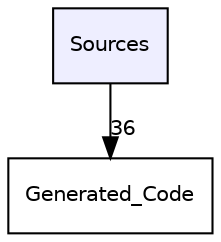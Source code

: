 digraph "C:/Users/MiklPikl/workspace.kds/FRDM/Sources" {
  compound=true
  node [ fontsize="10", fontname="Helvetica"];
  edge [ labelfontsize="10", labelfontname="Helvetica"];
  dir_937900b87e0c7a5fa01190c395fb83f7 [shape=box, label="Sources", style="filled", fillcolor="#eeeeff", pencolor="black", URL="dir_937900b87e0c7a5fa01190c395fb83f7.html"];
  dir_5ee4f4c790f0b84ba8f281983ad9ea7d [shape=box label="Generated_Code" URL="dir_5ee4f4c790f0b84ba8f281983ad9ea7d.html"];
  dir_937900b87e0c7a5fa01190c395fb83f7->dir_5ee4f4c790f0b84ba8f281983ad9ea7d [headlabel="36", labeldistance=1.5 headhref="dir_000001_000000.html"];
}
